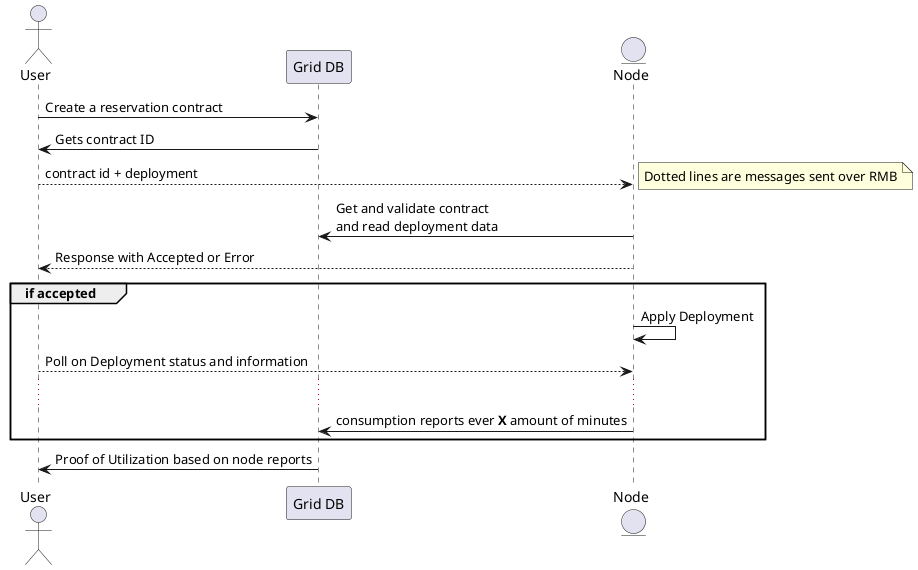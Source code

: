 @startuml
actor User as user
participant "Grid DB" as db
entity "Node" as node

user -> db: Create a reservation contract
db -> user: Gets contract ID
user --> node: contract id + deployment
note right
    Dotted lines are messages sent over RMB
end note
node -> db: Get and validate contract\nand read deployment data
node --> user: Response with Accepted or Error
group if accepted
    node -> node: Apply Deployment
    user --> node: Poll on Deployment status and information
    ...
    node -> db: consumption reports ever <b>X</b> amount of minutes
end group
db -> user: Proof of Utilization based on node reports
@enduml
